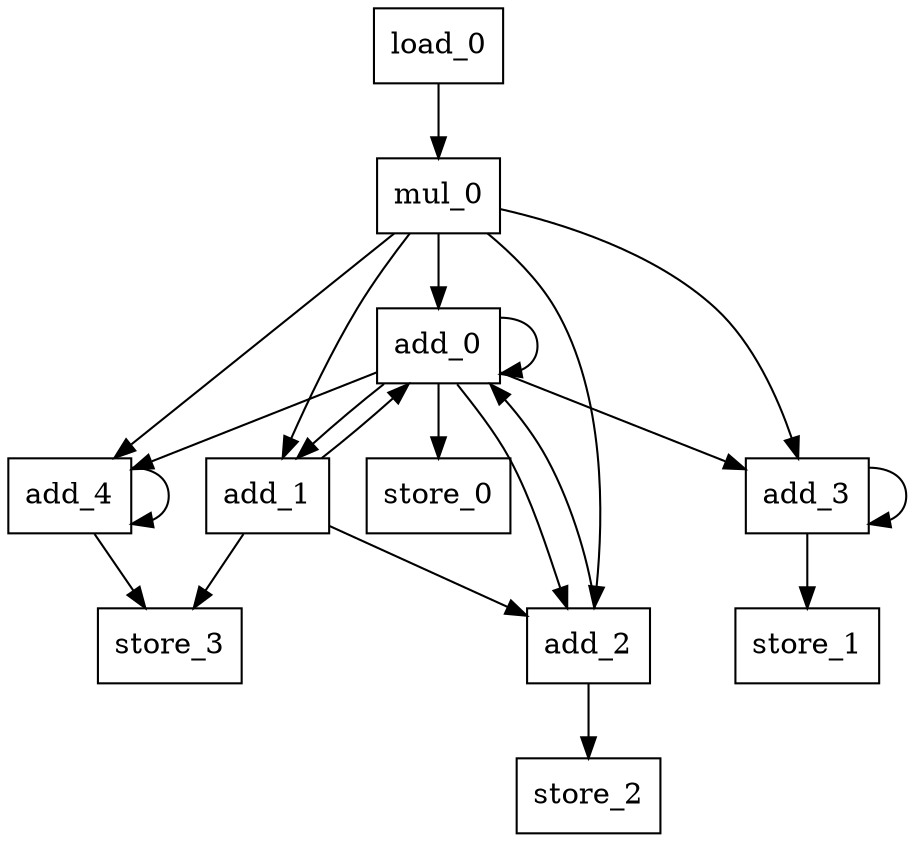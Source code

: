 digraph G{
	add_0[label="add_0";shape=rectangle];
	add_1[label="add_1";shape=rectangle];
	add_2[label="add_2";shape=rectangle];
	add_3[label="add_3";shape=rectangle];
	add_4[label="add_4";shape=rectangle];
	mul_0[label="mul_0";shape=rectangle];
	load_0[label="load_0";shape=rectangle];
	store_0[label="store_0";shape=rectangle];
	store_1[label="store_1";shape=rectangle];
	store_2[label="store_2";shape=rectangle];
	store_3[label="store_3";shape=rectangle];
add_0->add_0;
add_0->add_1;
add_0->add_2;
add_0->add_3;
add_0->add_4;
add_0->store_0;
add_1->add_0;
add_1->add_2;
add_1->store_3;
add_2->add_0;
add_2->store_2;
add_3->add_3;
add_3->store_1;
add_4->add_4;
add_4->store_3;
load_0->mul_0;
mul_0->add_0;
mul_0->add_1;
mul_0->add_2;
mul_0->add_3;
mul_0->add_4;
}
